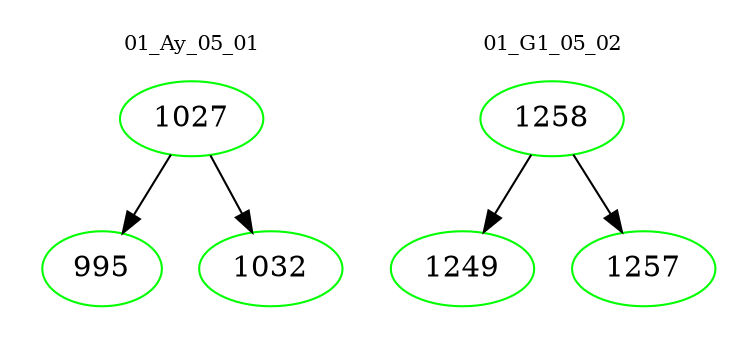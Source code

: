 digraph{
subgraph cluster_0 {
color = white
label = "01_Ay_05_01";
fontsize=10;
T0_1027 [label="1027", color="green"]
T0_1027 -> T0_995 [color="black"]
T0_995 [label="995", color="green"]
T0_1027 -> T0_1032 [color="black"]
T0_1032 [label="1032", color="green"]
}
subgraph cluster_1 {
color = white
label = "01_G1_05_02";
fontsize=10;
T1_1258 [label="1258", color="green"]
T1_1258 -> T1_1249 [color="black"]
T1_1249 [label="1249", color="green"]
T1_1258 -> T1_1257 [color="black"]
T1_1257 [label="1257", color="green"]
}
}
